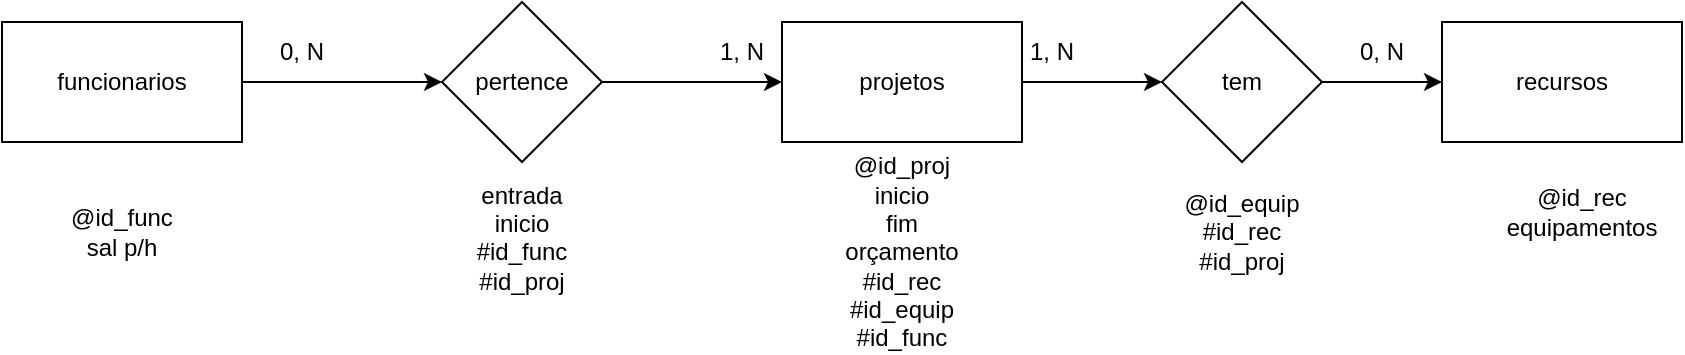 <mxfile version="24.7.8">
  <diagram name="Página-1" id="9sp3xymshWN1L1-Nms70">
    <mxGraphModel dx="1050" dy="596" grid="1" gridSize="10" guides="1" tooltips="1" connect="1" arrows="1" fold="1" page="1" pageScale="1" pageWidth="1169" pageHeight="827" math="0" shadow="0">
      <root>
        <mxCell id="0" />
        <mxCell id="1" parent="0" />
        <mxCell id="A7fQcLHsAkETJIPbjDi8-3" value="" style="edgeStyle=orthogonalEdgeStyle;rounded=0;orthogonalLoop=1;jettySize=auto;html=1;" edge="1" parent="1" source="A7fQcLHsAkETJIPbjDi8-1" target="A7fQcLHsAkETJIPbjDi8-2">
          <mxGeometry relative="1" as="geometry" />
        </mxCell>
        <mxCell id="A7fQcLHsAkETJIPbjDi8-1" value="funcionarios" style="rounded=0;whiteSpace=wrap;html=1;" vertex="1" parent="1">
          <mxGeometry x="90" y="160" width="120" height="60" as="geometry" />
        </mxCell>
        <mxCell id="A7fQcLHsAkETJIPbjDi8-5" value="" style="edgeStyle=orthogonalEdgeStyle;rounded=0;orthogonalLoop=1;jettySize=auto;html=1;" edge="1" parent="1" source="A7fQcLHsAkETJIPbjDi8-2" target="A7fQcLHsAkETJIPbjDi8-4">
          <mxGeometry relative="1" as="geometry" />
        </mxCell>
        <mxCell id="A7fQcLHsAkETJIPbjDi8-2" value="pertence" style="rhombus;whiteSpace=wrap;html=1;rounded=0;" vertex="1" parent="1">
          <mxGeometry x="310" y="150" width="80" height="80" as="geometry" />
        </mxCell>
        <mxCell id="A7fQcLHsAkETJIPbjDi8-7" value="" style="edgeStyle=orthogonalEdgeStyle;rounded=0;orthogonalLoop=1;jettySize=auto;html=1;" edge="1" parent="1" source="A7fQcLHsAkETJIPbjDi8-4" target="A7fQcLHsAkETJIPbjDi8-6">
          <mxGeometry relative="1" as="geometry" />
        </mxCell>
        <mxCell id="A7fQcLHsAkETJIPbjDi8-4" value="projetos" style="whiteSpace=wrap;html=1;rounded=0;" vertex="1" parent="1">
          <mxGeometry x="480" y="160" width="120" height="60" as="geometry" />
        </mxCell>
        <mxCell id="A7fQcLHsAkETJIPbjDi8-9" value="" style="edgeStyle=orthogonalEdgeStyle;rounded=0;orthogonalLoop=1;jettySize=auto;html=1;" edge="1" parent="1" source="A7fQcLHsAkETJIPbjDi8-6" target="A7fQcLHsAkETJIPbjDi8-8">
          <mxGeometry relative="1" as="geometry" />
        </mxCell>
        <mxCell id="A7fQcLHsAkETJIPbjDi8-6" value="tem" style="rhombus;whiteSpace=wrap;html=1;rounded=0;" vertex="1" parent="1">
          <mxGeometry x="670" y="150" width="80" height="80" as="geometry" />
        </mxCell>
        <mxCell id="A7fQcLHsAkETJIPbjDi8-8" value="recursos" style="whiteSpace=wrap;html=1;rounded=0;" vertex="1" parent="1">
          <mxGeometry x="810" y="160" width="120" height="60" as="geometry" />
        </mxCell>
        <mxCell id="A7fQcLHsAkETJIPbjDi8-10" value="@id_func&lt;div&gt;sal p/h&lt;/div&gt;" style="text;html=1;align=center;verticalAlign=middle;whiteSpace=wrap;rounded=0;" vertex="1" parent="1">
          <mxGeometry x="120" y="250" width="60" height="30" as="geometry" />
        </mxCell>
        <mxCell id="A7fQcLHsAkETJIPbjDi8-12" value="0, N" style="text;html=1;align=center;verticalAlign=middle;whiteSpace=wrap;rounded=0;" vertex="1" parent="1">
          <mxGeometry x="210" y="160" width="60" height="30" as="geometry" />
        </mxCell>
        <mxCell id="A7fQcLHsAkETJIPbjDi8-13" value="1, N" style="text;html=1;align=center;verticalAlign=middle;whiteSpace=wrap;rounded=0;" vertex="1" parent="1">
          <mxGeometry x="430" y="160" width="60" height="30" as="geometry" />
        </mxCell>
        <mxCell id="A7fQcLHsAkETJIPbjDi8-14" value="1, N" style="text;html=1;align=center;verticalAlign=middle;whiteSpace=wrap;rounded=0;" vertex="1" parent="1">
          <mxGeometry x="585" y="160" width="60" height="30" as="geometry" />
        </mxCell>
        <mxCell id="A7fQcLHsAkETJIPbjDi8-15" value="0, N" style="text;html=1;align=center;verticalAlign=middle;whiteSpace=wrap;rounded=0;" vertex="1" parent="1">
          <mxGeometry x="750" y="160" width="60" height="30" as="geometry" />
        </mxCell>
        <mxCell id="A7fQcLHsAkETJIPbjDi8-16" value="entrada&lt;div&gt;inicio&lt;/div&gt;&lt;div&gt;#id_func&lt;/div&gt;&lt;div&gt;#id_proj&lt;/div&gt;&lt;div&gt;&lt;br&gt;&lt;/div&gt;" style="text;html=1;align=center;verticalAlign=middle;whiteSpace=wrap;rounded=0;" vertex="1" parent="1">
          <mxGeometry x="320" y="260" width="60" height="30" as="geometry" />
        </mxCell>
        <mxCell id="A7fQcLHsAkETJIPbjDi8-17" value="@id_rec&lt;div&gt;equipamentos&lt;/div&gt;" style="text;html=1;align=center;verticalAlign=middle;whiteSpace=wrap;rounded=0;" vertex="1" parent="1">
          <mxGeometry x="850" y="240" width="60" height="30" as="geometry" />
        </mxCell>
        <mxCell id="A7fQcLHsAkETJIPbjDi8-18" value="@id_equip&lt;div&gt;#id_rec&lt;/div&gt;&lt;div&gt;#id_proj&lt;/div&gt;" style="text;html=1;align=center;verticalAlign=middle;whiteSpace=wrap;rounded=0;" vertex="1" parent="1">
          <mxGeometry x="680" y="250" width="60" height="30" as="geometry" />
        </mxCell>
        <mxCell id="A7fQcLHsAkETJIPbjDi8-19" value="@id_proj&lt;div&gt;inicio&lt;/div&gt;&lt;div&gt;fim&lt;/div&gt;&lt;div&gt;orçamento&lt;br&gt;&lt;div&gt;&lt;div&gt;#id_rec&lt;/div&gt;&lt;div&gt;#id_equip&lt;/div&gt;&lt;div&gt;#id_func&lt;/div&gt;&lt;/div&gt;&lt;/div&gt;" style="text;html=1;align=center;verticalAlign=middle;whiteSpace=wrap;rounded=0;" vertex="1" parent="1">
          <mxGeometry x="510" y="260" width="60" height="30" as="geometry" />
        </mxCell>
      </root>
    </mxGraphModel>
  </diagram>
</mxfile>
